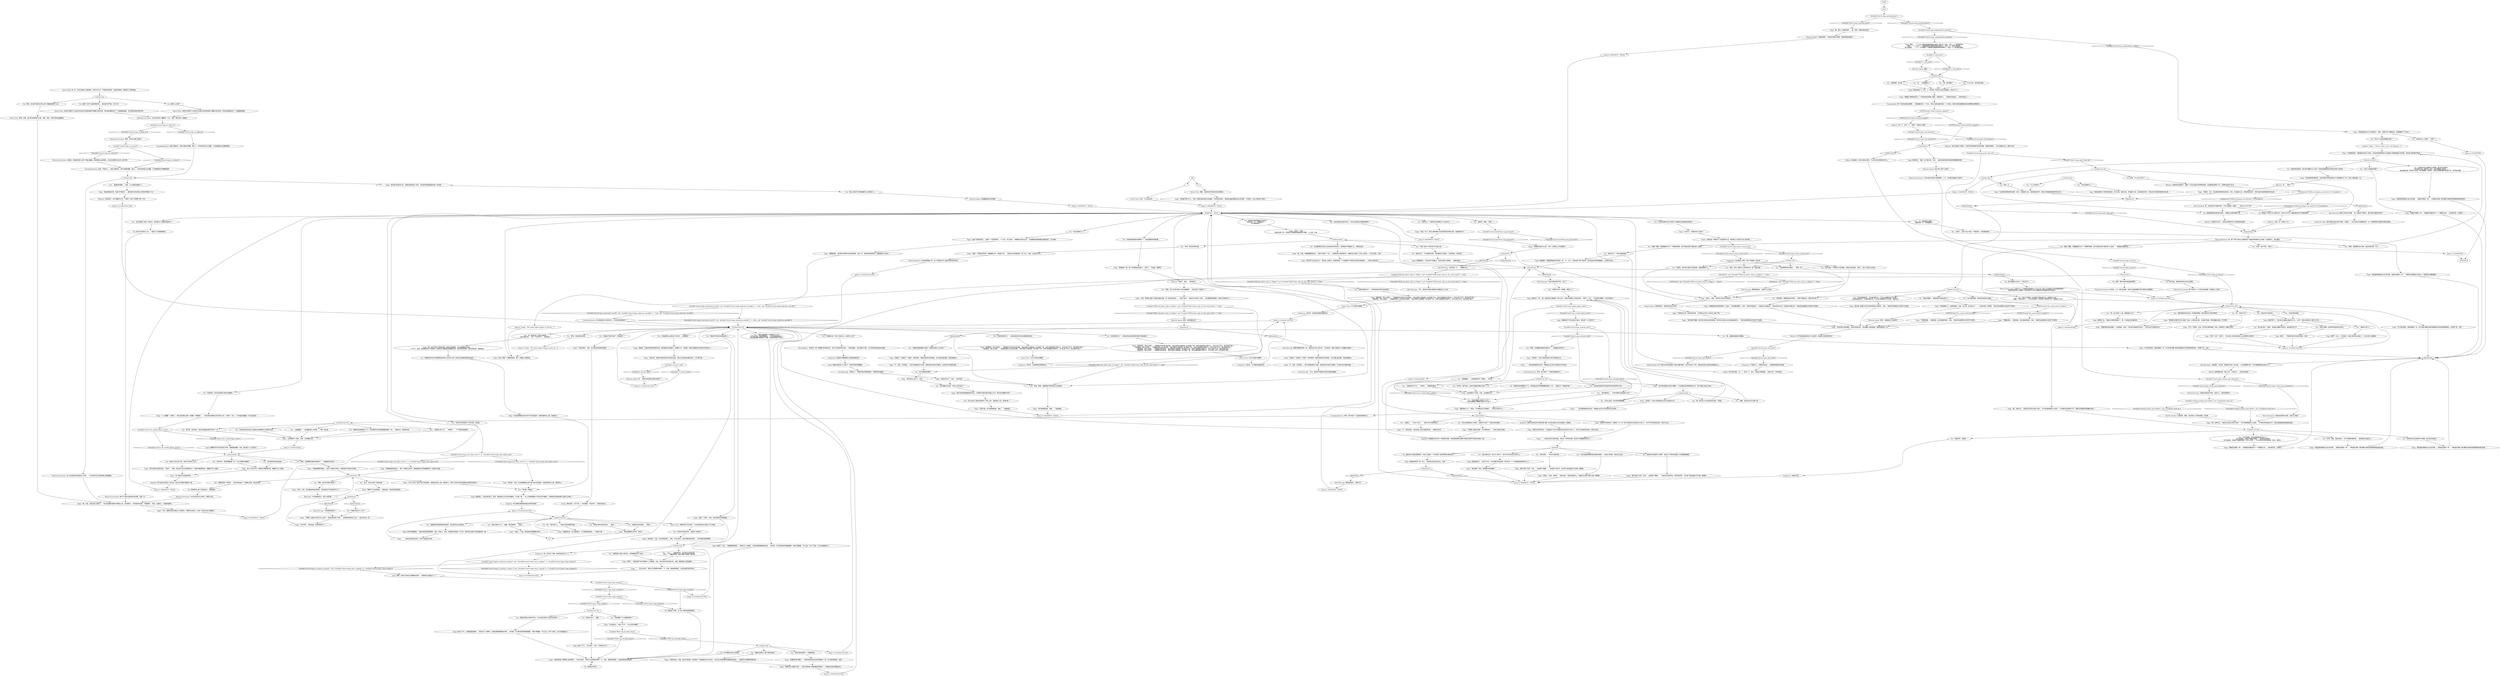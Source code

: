 # CHURCH / TIAGO
# Tiago the Crab Man.
# ==================================================
digraph G {
	  0 [label="START"];
	  1 [label="input"];
	  2 [label="Half Light: 不过他曾经有过。很久以前的事。"];
	  3 [label="Suggestion: 没必要这么夸张。他不介意跟你一起分享。"];
	  4 [label="Jump to: [Untitled hub (02)]"];
	  5 [label="You: “说真的，我只想入侵这台无线电脑，看看里面有什么。”"];
	  6 [label="Kim Kitsuragi: 警督扬起眉头，但是什么也没说。"];
	  7 [label="Tiago: “不是，我叫她‘老婆子’是因为她的衣服，本人其实挺年轻的……”他挠了挠头。“或者也许没*那么*年轻……我们戴着很多面具，年龄不过是其中之一。”"];
	  8 [label="Kim Kitsuragi: 警督好像跟你想的一样。他掏出自己的小笔记本：“在你看来，她是不是因为什么事藏在这里的？”"];
	  9 [label="Variable[\"church.tiago_concept_tools\"]"];
	  10 [label="Variable[\"church.tiago_concept_tools\"]", shape=diamond];
	  11 [label="!(Variable[\"church.tiago_concept_tools\"])", shape=diamond];
	  12 [label="Variable[\"church.tiago_rhet_feminist\"]"];
	  13 [label="Variable[\"church.tiago_rhet_feminist\"]", shape=diamond];
	  14 [label="!(Variable[\"church.tiago_rhet_feminist\"])", shape=diamond];
	  15 [label="You: 警惕这个词早已写入我的名字。我不会让任何人说服我做任何不合理的事情。"];
	  16 [label="Untitled hub (02)"];
	  17 [label="Tiago: “我又没有真的跟着她来来去去。只是偶尔会看见她在电脑上打字。我们的兴趣爱好不同。”"];
	  18 [label="Electrochemistry: 看看这些疯狂的东西。这是什么，他妈的调停吗？"];
	  19 [label="You: “你知道的，酒精是我身份的核心。如果不喝酒的话，我就不是*我*了。”"];
	  20 [label="You: “你知道其他幽灵在哪里吗？”（指向周围的奇怪机器。）"];
	  21 [label="Tiago: “哦，是的。后面有咖啡……哦，等等，我是说母亲的爱。”"];
	  22 [label="You: “你在这里做什么？”"];
	  23 [label="Untitled hub"];
	  24 [label="Variable[\"church.tiago_rhet_what\"]"];
	  25 [label="Variable[\"church.tiago_rhet_what\"]", shape=diamond];
	  26 [label="!(Variable[\"church.tiago_rhet_what\"])", shape=diamond];
	  27 [label="Jump to: [MAINHUB - TIAGO]"];
	  28 [label="Variable[\"church.tiago_pi_burn\"]"];
	  29 [label="Variable[\"church.tiago_pi_burn\"]", shape=diamond];
	  30 [label="!(Variable[\"church.tiago_pi_burn\"])", shape=diamond];
	  31 [label="Tiago: “我一点也不在乎。如果你仔细想想的话，螃蟹并不比人类差。”"];
	  32 [label="Tiago: “没有，兄弟。他们看起来挺有意思的。而且我再也不会伤害任何人了。”"];
	  33 [label="Tiago: “别担心，兄弟。我知道这种事需要时间的。”"];
	  34 [label="Savoir Faire: 是啊，没错。我们还有其他事可以做。但是，朋友，这样本来应该挺酷的。"];
	  35 [label="Tiago: “你到底打算干什么，兄弟？如果你能消除自己的倔强，寻求母亲的指引，我相信你最终能解决自己的问题。不过现在，*这么*做无异于自杀。”"];
	  36 [label="Tiago: “也许我有过。”他叹了口气。“不过已经不重要了。”"];
	  37 [label="Untitled hub (03)"];
	  38 [label="Electrochemistry: 他的崇拜超越了性。这个空洞是任何人类形体所没有的东西。"];
	  39 [label="Untitled hub"];
	  40 [label="Variable[\"church.orb_wooden_figure_seen\"]"];
	  41 [label="Variable[\"church.orb_wooden_figure_seen\"]", shape=diamond];
	  42 [label="!(Variable[\"church.orb_wooden_figure_seen\"])", shape=diamond];
	  43 [label="Tiago: “不要相信我——相信母亲。我只是她的信使，兄弟。”他的声音在教堂冰冷的空气中回荡。"];
	  44 [label="IsKimHere()"];
	  45 [label="IsKimHere()", shape=diamond];
	  46 [label="!(IsKimHere())", shape=diamond];
	  47 [label="Tiago: 木梁上停着一个健美的身影，整个人都融入在阴影里。"];
	  48 [label="Variable[\"church.mainframe_log_password\"]"];
	  49 [label="Variable[\"church.mainframe_log_password\"]", shape=diamond];
	  50 [label="!(Variable[\"church.mainframe_log_password\"])", shape=diamond];
	  51 [label="You: “你在这里待了很长一段时间。你知道为什么教堂会废弃吗？”"];
	  52 [label="Tiago: “不要相信我——相信母亲。我只是她的信使，兄弟。”他的声音在教堂冰冷的空气中回荡。"];
	  53 [label="Tiago: “这是沉默之母的教堂。欢迎你来到这里。”他在横梁上轻轻摇摆，等着你接受这一切。"];
	  54 [label="Variable[\"tc.crab_man\"]"];
	  55 [label="Variable[\"tc.crab_man\"]", shape=diamond];
	  56 [label="!(Variable[\"tc.crab_man\"])", shape=diamond];
	  57 [label="You: “你不知道我。你不知道我都经历过什么！”\n“你不知道我。你根本不懂我的感受——有阴影在追赶我！”\n“你不知道我。你根本不懂我的感受！有什么东西……什么白色的东西在追赶我！很白，很悲伤……”"];
	  58 [label="You: “说句公道话，其实真的更像蜘蛛。”"];
	  59 [label="Kim Kitsuragi: “你还记得你的名字吗，先生？”"];
	  60 [label="Untitled hub"];
	  61 [label="Jump to: [memoryhub]"];
	  62 [label="Tiago: “……你也许会想，‘但是火花会噼啪作响啊！’不，兄弟，燃烧的是物质。火焰本身是没有声音的。”"];
	  63 [label="Tiago: “我知道需要花点时间。别担心。”"];
	  64 [label="Untitled hub"];
	  65 [label="You: “说实在的，真的更像蜘蛛一些。不过大家都叫你蟹男。”"];
	  66 [label="Conceptualization: 好吧。我们考虑一下这里的语境和含义。"];
	  67 [label="Tiago: “那不过是个东西，兄弟——这些都不*重要*……”他说这句话的时候，声音有些悲伤，天花板下他的身影只不过是一团阴影。"];
	  68 [label="Composure: 其实吧，它们看起来挺整洁的。"];
	  69 [label="Composure: 其实吧，这双鞋看起来挺整洁的。"];
	  70 [label="You: “出于某种原因，我觉得你说的有点道理。”"];
	  71 [label="You: “那好吧，谢谢。”[离开。]"];
	  72 [label="Tiago: “太多次了。你要它有什么用吗？”"];
	  73 [label="You: “你一定就是那个蟹男。”\n“我再问你一次：你是蟹男吗？”"];
	  74 [label="You: “你在这里做什么？”"];
	  75 [label="Jump to: [MAINHUB - TIAGO]"];
	  76 [label="Variable[\"church.tiago_midgreethub_reached\"]"];
	  77 [label="Variable[\"church.tiago_midgreethub_reached\"]", shape=diamond];
	  78 [label="!(Variable[\"church.tiago_midgreethub_reached\"])", shape=diamond];
	  79 [label="Jump to: [LEAVEHUB]"];
	  80 [label="Tiago: “我们都是一体的，歌颂着母亲的荣耀。”"];
	  81 [label="Tiago: “我曾经也像你一样——拖着我的双脚去往下一个酒瓶的方向……家这种东西，太黑暗了。”"];
	  82 [label="Volition: 如果警督同意，那么也许，只是也许——你应该注意些？"];
	  83 [label="Electrochemistry: 看看这些疯狂的东西。这是什么狗屁？"];
	  84 [label="You: “呃……你是蟹男吗？”"];
	  85 [label="You: “这样的对话让我感觉不太舒服。我们说点别的吧。”\n“其实我是代表一群年轻人来的，他们想要建一家夜店……”\n“其实我是代表一群年轻人来的，他们想要建一家夜店，在那之后我需要前往这座小岛，这样我们就能……”"];
	  86 [label="Tiago: “不，不是这样的。能在你身上发生的最好的事——就是失去记忆……”"];
	  87 [label="You: “你是刚从教堂塔楼爬下来的吗？”\n“我再问你一次：你是蟹男吗？”\n“你从哪里来的？”"];
	  88 [label="Logic: 他磨练的可不仅仅是这门技术。看看那些雕塑。还有，那边是个小工具包吗？"];
	  89 [label="Jump to: [Untitled hub (05)]"];
	  90 [label="Variable[\"church.tiago_mentioned_saeraff\"]  and  Variable[\"church.tiago_elaborate_saeraffic\"] == false  and  Variable[\"church.tiago_elaborate_saeraffic\"]"];
	  91 [label="Variable[\"church.tiago_mentioned_saeraff\"]  and  Variable[\"church.tiago_elaborate_saeraffic\"] == false  and  Variable[\"church.tiago_elaborate_saeraffic\"]", shape=diamond];
	  92 [label="!(Variable[\"church.tiago_mentioned_saeraff\"]  and  Variable[\"church.tiago_elaborate_saeraffic\"] == false  and  Variable[\"church.tiago_elaborate_saeraffic\"])", shape=diamond];
	  93 [label="Tiago: “但我说的是一颗燃烧心脏的歌唱……你也许会想，‘但是火花会噼啪作响啊！’不，兄弟，燃烧的是物质。火焰本身是没有声音的。”"];
	  94 [label="You: “我最近在舞台上唱了歌昏天暗地。”"];
	  95 [label="Untitled hub (02)"];
	  96 [label="Jump to: [Untitled hub (02)]"];
	  97 [label="Tiago: “从那之后，我就尽可能地多花时间待在这里。现在过去对我来说毫无意义。它不属于我。”"];
	  98 [label="Inland Empire: 这个沉默之母听起来像是个很有分量的角色。你也许应该小心些，直到你发现自己面对的到底是什么。"];
	  99 [label="Variable[\"church.orb_wooden_figure_seen\"]"];
	  100 [label="Variable[\"church.orb_wooden_figure_seen\"]", shape=diamond];
	  101 [label="!(Variable[\"church.orb_wooden_figure_seen\"])", shape=diamond];
	  102 [label="Tiago: “我告诉过你了，兄弟——我不知道。”"];
	  103 [label="Jump to: [Untitled hub (02)]"];
	  104 [label="Variable[\"TASK.ask_about_ruby_in_village\"]  and  Variable[\"TASK.locate_ruby_on_the_coast_done\"] == false"];
	  105 [label="Variable[\"TASK.ask_about_ruby_in_village\"]  and  Variable[\"TASK.locate_ruby_on_the_coast_done\"] == false", shape=diamond];
	  106 [label="!(Variable[\"TASK.ask_about_ruby_in_village\"]  and  Variable[\"TASK.locate_ruby_on_the_coast_done\"] == false)", shape=diamond];
	  107 [label="Tiago: “我曾经也像你一样——拖着我的双脚去往下一个酒瓶的方向……家这种东西，太黑暗了。”"];
	  108 [label="Tiago: “冷静点，伙计。在这里你能得到母亲的爱，还有，你准备好之后，她会牵起你的手，把你从瓶子底部的绝望中拉出来。”"];
	  109 [label="You: 等等，什么才叫*太近*？"];
	  110 [label="Tiago: “我曾经加入过一个帮派。不过那段记忆已经褪色……大部分已经不在了。”"];
	  111 [label="Variable[\"church.tiago_greeting_done\"]"];
	  112 [label="Variable[\"church.tiago_greeting_done\"]", shape=diamond];
	  113 [label="!(Variable[\"church.tiago_greeting_done\"])", shape=diamond];
	  114 [label="Tiago: “你回来面对自己心中的恶鬼了。很好。如果不放下酒瓶的话，你是超越不了它们的。”"];
	  115 [label="You: “什么对的地方？”"];
	  116 [label="Tiago: “我知道你很难承认自己有问题……我曾经也像你一样——不敢诚实地看一眼*酒精*对我的思想和精神造成的伤害。”"];
	  117 [label="Empathy: 他凝望的目光中有一种深厚的渴望。感觉他很想跟上面那片黑暗中某种不知名的东西在一起。"];
	  118 [label="You: “而且它很棒！这种多样性是利好经济的。”"];
	  119 [label="You: “‘梅斯克’是什么？”"];
	  120 [label="Tiago: 他笑了。“不确定我对经济有没有贡献，兄弟。”"];
	  121 [label="Tiago: “这全都是为了母亲，兄弟。没必要想太多。”"];
	  122 [label="You: “把教堂变成一家夜店——我必须说这是一个很棒的主意。你应该支持。”"];
	  123 [label="Jump to: [MAINHUB - TIAGO]"];
	  124 [label="Tiago: “喂，兄弟。我在你身上看到了——你已经准备好诚服于真相的火焰。但在精神上，你还是有些动摇。”他看着你。“而且，在身体上，还是有些颤抖。”"];
	  125 [label="You: “看起来好像让你有些不安。不过你说你真的不记得过去的事了。”"];
	  126 [label="You: “是我太无礼了。抱歉。”"];
	  127 [label="You: “我自己最近遭受了一次歌唱悲剧。”"];
	  128 [label="IsKimHere()"];
	  129 [label="IsKimHere()", shape=diamond];
	  130 [label="!(IsKimHere())", shape=diamond];
	  131 [label="Logic: 看起来他是真心不记得了。他的时间观念很模糊。"];
	  132 [label="Tiago: “不算吧，或者至少我不怎么记得了。母亲的爱发挥了作用……这就是母亲的伟大之处——能让你忘记一切。”"];
	  133 [label="You: “这些是你的吗？”（把你在附近找到的围巾和鞋子拿给他看。）"];
	  134 [label="Tiago: “你还真是神经受损啊。这里*阴柔*的用法是来自于*优柔寡断*这个词。所有人都知道这一点。”"];
	  135 [label="Savoir Faire: 没有，什么也没发生。"];
	  136 [label="Tiago: “其他幽灵？哦，那个非常勤奋的老婆子！”他笑了。“不知道，家里吧。”"];
	  137 [label="namehub"];
	  138 [label="Tiago: “如果你想向母亲诚服——你知道的，品尝一下那*纯洁而美丽*的存在——你永远也不会想回头的。”"];
	  139 [label="crabman2hub"];
	  140 [label="You: 我是个正处于全盛时期的男人。我应该无所不能。这不公平。"];
	  141 [label="You: “好吧。我还有其他问题……”"];
	  142 [label="Untitled hub"];
	  143 [label="Variable[\"church.tiago_no_memory_mesque\"]  and  (Variable[\"church.tiago_encyc_singing\"]  or  Variable[\"church.tiago_comp_singing\"])"];
	  144 [label="Variable[\"church.tiago_no_memory_mesque\"]  and  (Variable[\"church.tiago_encyc_singing\"]  or  Variable[\"church.tiago_comp_singing\"])", shape=diamond];
	  145 [label="!(Variable[\"church.tiago_no_memory_mesque\"]  and  (Variable[\"church.tiago_encyc_singing\"]  or  Variable[\"church.tiago_comp_singing\"]))", shape=diamond];
	  146 [label="Tiago: “如果你可以诚服于母亲——用自己燃烧的心脏歌唱她的赞美诗——你就能从私欲中解脱出来。”"];
	  147 [label="Tiago: 他严肃地看着你。“她真的把你耍得团团转，是吗？别担心，兄弟，如果母亲的爱是一片汪洋，那你的这份爱不过是浩瀚中的一滴。”"];
	  148 [label="You: “喂，你是牛仔吗？”"];
	  149 [label="You: “赶紧把密码告诉我吧。”（靠近一些。）"];
	  150 [label="Tiago: “那不过是个东西，兄弟——这些都不*重要*……”他忽略了你的手，天花板下他的身影只不过是一团阴影。"];
	  151 [label="You: “好吧，谢谢。我看看能不能用别的方法找到她……”"];
	  152 [label="Pain Threshold: 喂，你在宣判中中枪的时候，几乎已经牺牲一条腿了……这没什么大不了的！"];
	  153 [label="You: 我想我愿望尝试疯狂的感觉。只要能让这种折磨停下来。"];
	  154 [label="You: “你们俩都住在这里，你怎么会不知道？”"];
	  155 [label="Savoir Faire: 有一天，你也许能爬上这座塔楼，只是不在今天。不管是你的肌肉，还是你的精神，都承受不了这种高度。"];
	  156 [label="Tiago: “坟墓很快会来找你的那个小‘身份’，比你想象的要早，兄弟。”他悲伤的摇摇头。“你确定自己准备好了？母亲会将你从这一切苦难中拯救出来。”他的话语在教堂冰冷的空气中回荡。"];
	  157 [label="You: “我是个警察。我需要跟你讨论一下警察的事情。我不知道你说的‘喝酒’是什么意思。”（把酒瓶子藏在背后。）"];
	  158 [label="Composure: 不管是什么，他都非常自信——你看看他摆动地多优雅。"];
	  159 [label="Tiago: 他看着你，就像是想拍拍你的后背一样。“不，伙计。你应该放下那个鬼玩意。然后母亲的光辉会触碰你，让你满心欢喜……”"];
	  160 [label="Tiago: “……现在我把相同的这双手，奉献给比自己的不安更加伟大的东西。”"];
	  161 [label="You: “我觉得身体的存在是一件很棒的事情！我不想烧尽它的任何特质！”"];
	  162 [label="You: “听起来你不是本地人。”"];
	  163 [label="You: “我只是觉得你应该知道。”"];
	  164 [label="Jump to: [whohumanhub]"];
	  165 [label="Untitled hub (02)"];
	  166 [label="You: 那是什么时候？"];
	  167 [label="Variable[\"church.tiago_wc_mid_pi\"]"];
	  168 [label="Variable[\"church.tiago_wc_mid_pi\"]", shape=diamond];
	  169 [label="!(Variable[\"church.tiago_wc_mid_pi\"])", shape=diamond];
	  170 [label="Physical Instrument: 说真的，你到底在想什么啊？想做出像猫一样爬得那么高的特技，也没见你真的付出过什么努力啊。"];
	  171 [label="You: （看着你的酒瓶。）但是，它让我感觉更强大了……"];
	  172 [label="Conceptualization: 他之前提到过‘纯洁的存在’。也许他说的就是这个？"];
	  173 [label="You: “如果她是*沉默*之母的话，你的歌唱真没什么意义。”"];
	  174 [label="Tiago: “你遭受的是*酒精*——它把你和你的自私自利单独留在一起。这才是你的悲剧，没错。”"];
	  175 [label="Tiago: “对你有好处，兄弟。但你必须知道，你获得的一切成就都无法让你高兴，也无法让你得到那种想要被爱的感觉——如果是作为酒精的奴隶的话。”"];
	  176 [label="You: “我猜你说的有道理。”（继续。）"];
	  177 [label="Rhetoric: 听起来有*一点点*像替代行为，不是吗？对这个你算是了解一点点……"];
	  178 [label="Rhetoric: 老婆子，是说……老奶奶吗？"];
	  179 [label="You: “我看见你在那里做了什么。就好像这些东西想要跟教堂融为一体——或者也许，是母亲本身。”"];
	  180 [label="You: “喂，想出这个名字的是你的邻居，不是我。”"];
	  181 [label="Tiago: “我已经这么说过了，兄弟。”"];
	  182 [label="Tiago: 他向前靠近了一点点，以一种沉着、难以辨认的目光看着你，然后开了口……"];
	  183 [label="Tiago: “我知道你很难承认自己有问题。我曾经也像你一样——不敢诚实地看看自己的内心，看到我正在遭受痛苦。”"];
	  184 [label="Tiago: “我知道你很难承认自己有问题……我曾经也像你一样——不敢诚实地看一眼*酒精*对我的思想和精神造成的伤害。”"];
	  185 [label="Inland Empire: 那倒是真的。但是死后会怎么样呢？"];
	  186 [label="You: “你有没有碰巧听见*老婆子*对着她的无线电脑念密码呢？”"];
	  187 [label="You: “喂，谁在那里？”"];
	  188 [label="Tiago: “我来这里是为了得到母亲的爱。你可以的，我的兄弟。你准备好之后，她会牵起你的手，把你从瓶子底部的绝望中拉出来。”"];
	  189 [label="Jump to: [MAINHUB - TIAGO]"];
	  190 [label="You: “你一直说的这个沉默之母是谁？”\n“这位沉默之母——是一个*女性*吗？”（指向窗户。）"];
	  191 [label="You: “所以说你曾经加入过帮派，但是却不记得了？这借口很方便啊。”"];
	  192 [label="You: （摇摇头。）“太多人失忆了……这是*末日*的某种前兆……”"];
	  193 [label="Tiago: 他皱起眉头。“其实这并不是重点。你应该全身心地奉献……奉献给母亲……”"];
	  194 [label="Kim Kitsuragi: 警督抬起眉头，咳嗽几声。"];
	  195 [label="Untitled hub (03)"];
	  196 [label="Jump to: [Untitled hub (05)]"];
	  197 [label="You: “有些派对狂想把这个地方变成一家夜店。”"];
	  198 [label="Untitled hub"];
	  199 [label="Physical Instrument: 也许还有时间可以恢复。咬紧牙关吧。"];
	  200 [label="Tiago: “你说得对，兄弟。你开始有些懂了。是的，你可以看见，我有点像母亲的祭司……我为她的光辉而歌唱。”"];
	  201 [label="You: “你是遭受了什么歌唱悲剧吗？”"];
	  202 [label="Drama: *调查*是一种搜寻个人信息的好方法，特别是以公共安全为名义的时候……"];
	  203 [label="IsKimHere()  and  (Variable[\"TASK.ask_about_ruby_in_village\"] == false)"];
	  204 [label="IsKimHere()  and  (Variable[\"TASK.ask_about_ruby_in_village\"] == false)", shape=diamond];
	  205 [label="!(IsKimHere()  and  (Variable[\"TASK.ask_about_ruby_in_village\"] == false))", shape=diamond];
	  206 [label="Reaction Speed: 等等，如果是露比呢？"];
	  207 [label="Tiago: “你是说一个逃犯吗？”他瞥了一眼中殿另一侧那台废弃的无线电脑，它正闪着光脉动着。然后他摇摇头。"];
	  208 [label="Tiago: “我们唯一需要讨论的只有母亲能怎么帮到你，兄弟。”他的声音在教堂冰冷的空气中回荡。"];
	  209 [label="Volition: 你知道的，他也许是有点奇怪，不过你应该注意他在说什么。"];
	  210 [label="You: “你以为你是谁？住在屋顶下面的疯子吗？这都是什么鬼？”\n（调整一下你的领带。）“你以为你是谁？住在屋顶下面的疯子吗？这都是什么鬼？”"];
	  211 [label="Tiago: 他默默地研究了你一会儿。“我觉得之前应该没见过，兄弟。”"];
	  212 [label="Tiago: “哦，这可不是个简单的问题。她是无法被描绘，也无法被雕刻出来的……”\n“不不不，兄弟，她是城里*新兴*的神明。而且她无法被描绘或者雕刻出来，因为她没有四肢，甚至没有脸庞。她是终结。”"];
	  213 [label="You: “等等，他们有*理由*害怕吗？”"];
	  214 [label="Jump to: [MAINHUB - TIAGO]"];
	  215 [label="Logic: 等等，他说不记得自己是梅斯克的事——结果现在又想起这个了？"];
	  216 [label="You: “我想爱情可能是我选择的毒药。而且我还在为此而难过。”"];
	  217 [label="You: “你成为蟹男之前是干什么的？”\n“你成为蟹男和木雕家之前是干什么的？”"];
	  218 [label="Tiago: “恐怕不能。你只能等她回来，或者……”他耸耸肩。"];
	  219 [label="You: “老实说，我不明白。这些东西看起来都只完成了一半。”"];
	  220 [label="You: “我也没有名字。名字太*过时*了。我不在乎自己的名字是什么。”"];
	  221 [label="You: “我的名字叫哈里尔·杜博阿，我在这个世界的位置是一名双重荣誉警督。”"];
	  222 [label="IsKimHere()"];
	  223 [label="IsKimHere()", shape=diamond];
	  224 [label="!(IsKimHere())", shape=diamond];
	  225 [label="Jump to: [Untitled hub (02)]"];
	  226 [label="IsTHCPresent(\"the_waste_land_of_reality\")"];
	  227 [label="IsTHCPresent(\"the_waste_land_of_reality\")", shape=diamond];
	  228 [label="!(IsTHCPresent(\"the_waste_land_of_reality\"))", shape=diamond];
	  229 [label="You: 冷静一点。"];
	  230 [label="Rhetoric: 放弃你的全部财产，献祭一只手足去副平息神明的怒意，尝试像某些植物一样，只依靠光和空气生活……"];
	  231 [label="Rhetoric: 好像有点太迟了。祝你在乖僻的列车上享受愉快的旅途。"];
	  232 [label="Tiago: “你觉得怎么样？我听到的时候，几乎都有点可怜*小虚无主义者*了呢。”"];
	  233 [label="LEAVEHUB"];
	  234 [label="You: “我是个警察。我需要跟你讨论一下警察的事情。我不知道你说的‘喝酒’是什么意思。”"];
	  235 [label="Electrochemistry: 喂，那个*瓶子*是怎么回事来着？你最近根本都没怎么喝酒！已经戒掉了。难以置信。"];
	  236 [label="Drama: 这不是在演戏，大人——考虑一下，或许，他连自己都欺骗了。这男人是一个狂热信徒。"];
	  237 [label="Rhetoric: 你不知道他到底在说什么鬼东西。他是想让你表现失常吗？"];
	  238 [label="IsKimHere()"];
	  239 [label="IsKimHere()", shape=diamond];
	  240 [label="!(IsKimHere())", shape=diamond];
	  241 [label="whohumanhub"];
	  242 [label="Tiago: “当然了，兄弟。”\n他怪异地笑了笑，然后抬头深望教堂塔楼的那片黑暗。“从上面，兄弟。”"];
	  243 [label="You: “好吧，我还有其他问题。”"];
	  244 [label="Tiago: 他想了一会儿。“你知道吗，我自己都不那么确定了。不过也没什么要紧的。”"];
	  245 [label="Untitled hub"];
	  246 [label="Empathy: 他不由自主地说出了这句话。他比自己想象中更依恋人类。"];
	  247 [label="Physical Instrument: 你也没有*那么*糟糕吧。不过，没错，确实还有一段距离。"];
	  248 [label="Physical Instrument: 是啊，你有点太野心勃勃了。"];
	  249 [label="Encyclopedia: 那个口音来自维拉洛博斯——那是梅斯克的一个半岛，*而且*还是加姆洛克的一个行政区。瑞瓦肖有相当数量说维拉洛博斯语的梅斯克人。"];
	  250 [label="Horrific Necktie: 去他妈的，蟹男，我们做什么不用你来教。告诉他。"];
	  251 [label="You: “你这是在推动用女性身体的保守描述物化女性。”"];
	  252 [label="You: “等等，所以*还有*其他人住在这座教堂——而且还是个*老婆子*？”"];
	  253 [label="You: “你不知道她在哪里？”"];
	  254 [label="You: 什么也不说。暂时保持安静。"];
	  255 [label="Tiago: “别担心，朋友。密码是‘生后的世界是死亡。’。”"];
	  256 [label="Jump to: [MAINHUB - TIAGO]"];
	  257 [label="You: “好吧，没错，我是在挣扎。不过不需要你教训我——我知道自己该做什么。”"];
	  258 [label="You: “咖啡怎么了？我觉得之前好像在什么地方听过……”"];
	  259 [label="Tiago: “你看，伙计。我可以随时跟你讨论慈悲母亲的神圣光辉。但是咖啡不行。”"];
	  260 [label="You: “等等，这些雕塑也都是你做的吗？”（指着最近处的柱子。）"];
	  261 [label="Tiago: “当然是了。削木头曾经是我让双手忙起来的方式……”"];
	  262 [label="You: “你知道吗，附近有些瘾君子把你叫做蟹男。”"];
	  263 [label="Tiago: “……现在我把相同的这双手，奉献给比自己的不安更加伟大的东西。”"];
	  264 [label="Tiago: “这是个特别的地方。上面有一个世界的穿孔。一个出口，深入虚无。”他朝着天花板点点头。“这座教堂就是围绕着它建起来的，以示崇拜。”"];
	  265 [label="You: “难道这不是仅仅换了一种毒品吗？”"];
	  266 [label="Tiago: “不过，要保证你的灵魂之火不要熄灭。如果你付出努力，总有一天你会与自己和解的。”"];
	  267 [label="Variable[\"whirling.necktie_personified\"]  and  CheckItem(\"neck_tie\")"];
	  268 [label="Variable[\"whirling.necktie_personified\"]  and  CheckItem(\"neck_tie\")", shape=diamond];
	  269 [label="!(Variable[\"whirling.necktie_personified\"]  and  CheckItem(\"neck_tie\"))", shape=diamond];
	  270 [label="You: （抚摸自己的下巴。）“你有些……很漂亮的曲线。”"];
	  271 [label="Tiago: “你是说一个逃犯吗？”他瞥了一眼中殿另一侧那台废弃的无线电脑，它正闪着光脉动着。然后他摇摇头。"];
	  272 [label="Tiago: “我想是吧，很久以前是……”他看着你手中的红色衣物。“我必须把它们像皮肤一样*剥离*下来，这样才能更接近沉默中心。你可以收下它们。我已经用不着了。”\n“我想是吧，很久以前是……”他看着你身上的红色衣物。“我必须把它们像皮肤一样*剥离*下来，这样才能更接近沉默中心。你可以收下它们。我已经用不着了。”\n“我想是吧，很久以前是……”他看着红色的衣物。“我必须把它们像皮肤一样*剥离*下来，这样才能更接近沉默中心。你可以收下它们。我已经用不着了。”\n“我想是吧，很久以前是……”他看着红色的衣物。“我必须把它们像皮肤一样*剥离*下来，这样才能更接近沉默中心。你可以收下它们。我已经用不着了。”"];
	  273 [label="Savoir Faire: 它只会阻拦他攀爬。"];
	  274 [label="Tiago: “*你是原始的*。我能看到你的内心深处。你的身体和精神因为*过度放纵*而遭受着极大的苦难，而你自己甚至都不知道。”"];
	  275 [label="You: “你是人类吗？你的动作不太像人类。”"];
	  276 [label="You: “我是警察。快出来！”"];
	  277 [label="You: “这真的太让人厌倦了。”[离开。]"];
	  278 [label="Reaction Speed: 等等，这到底是什么意思啊？"];
	  279 [label="You: “所以你又是一个移民，来这里占据我们的空间，偷走我们的工作……”"];
	  280 [label="Tiago: 那是……一个人吗？看起来更像是建筑木器的一部分活了过来，正在一心一意地端详你。\n那是……一个人吗？一个像是跟建筑木器拥有相同材质的人。他正一心一意地打量着你。\n那个阴影是……一个人？不过像是一个跟建筑木器拥有相同材质的人。他正一心一意地端详着你。"];
	  281 [label="IsTHCPresent(\"radical_feminist_agenda\")"];
	  282 [label="IsTHCPresent(\"radical_feminist_agenda\")", shape=diamond];
	  283 [label="!(IsTHCPresent(\"radical_feminist_agenda\"))", shape=diamond];
	  284 [label="crabman1hub"];
	  285 [label="Tiago: “那是因为你被*阿尔古*浸透了全身。让你变得沉重，无法离开地面。然后欺骗你这是一件*好事*。”"];
	  286 [label="You: “你这是在用反动的方式描绘女性的躯体并以来物化女性。”"];
	  287 [label="Tiago: “这全都是为了母亲，兄弟。没必要想太多。”"];
	  288 [label="Tiago: “我不会离开这里的岗位。”他笑了。“再说，我已经不会为这种事烦扰了。如果仔细想想的话，螃蟹并不比人类差。”"];
	  289 [label="You: “所以，你怎么觉得？夜店的事。”"];
	  290 [label="You: “那就让我们求同存异吧。”（继续。）"];
	  291 [label="Tiago: “我是一个祭司，兄弟。我为母亲的光辉而歌唱。”"];
	  292 [label="You: 接受这个矛盾。这个男人明显有些精神错乱。"];
	  293 [label="Variable[\"church.tiago_comp_singing\"]"];
	  294 [label="Variable[\"church.tiago_comp_singing\"]", shape=diamond];
	  295 [label="!(Variable[\"church.tiago_comp_singing\"])", shape=diamond];
	  296 [label="Jump to: [Untitled hub (03)]"];
	  297 [label="Tiago: “牛仔？不是的，兄弟。我不参与那种事情。现在一切都是为了诚服于母亲。”"];
	  298 [label="You: （我们继续吧。）“你成为蟹男之前是做什么的？”"];
	  299 [label="You: （点头。）“唱歌很好啊。我们都应该多唱点歌。”\n（点头。）“唱歌很好啊。我自己就可以算是个歌手吧。”"];
	  300 [label="Savoir Faire: 它们只会阻拦他攀爬。"];
	  301 [label="Kim Kitsuragi: 警督小声地对你说着。“这人明显是个瘾君子。我们真有必要询问他吗？”"];
	  302 [label="Esprit de Corps: 我对宗教之类的东西不感冒，他想到——也许还有天花板攀爬技巧。这一切都很难符合警督对现实的看法。"];
	  303 [label="Jump to: [Tiago: \"\"*Estás crudo*, wey. I see deep ins...\"]"];
	  304 [label="Tiago: 他轻声笑了。“你之前从没遇到过梅斯克人吗，*公羊*？瑞瓦肖周边的人数不可少呢……”"];
	  305 [label="Tiago: “别担心，兄弟，你有的——就在这里。”他听起来很开心，四肢在天花板下面不过是一团阴影。"];
	  306 [label="Tiago: 他考虑了一会。“我一直觉得自己更像是一团*火焰*。在椽木和横梁之间忽隐忽现。”他停了一会儿。“也许我应该磨练一下自己的技术。”"];
	  307 [label="Reaction Speed: 他说‘部分’是什么意思？"];
	  308 [label="Tiago: “*一只螃蟹*！”他笑了。“我从没觉得自己像一只螃蟹，而更像是……一团在椽木和横梁之间闪烁的火焰。”他停了一会儿。“也许我应该磨练一下自己的技术。”"];
	  309 [label="Physical Instrument: 这是干什么？你接受训练就是为了干这个的？就为了在紧要关头的时候畏首畏尾？\n这就是你重复练习的原因？这样你就可以在争论雕塑身体的重要性的时候逃走？"];
	  310 [label="Untitled hub (05)"];
	  311 [label="Jump to: [crabman2hub]"];
	  312 [label="You: “我有点麻木不仁了。抱歉，我们继续吧。”（继续。）"];
	  313 [label="Tiago: 他叹了口气。“回想起那些事情……都发生在一刹那间。当某些事情提醒我的时候……有时候，它们甚至变得好像很重要。*真的*很重要。不过之后，多亏了母亲，它们又再度离去了。”"];
	  314 [label="Conceptualization: 好吧。我们考虑一下这里的语境和含义。"];
	  315 [label="You: “是的，是为了调查马丁内斯发生的一起一级凶杀案。”"];
	  316 [label="Tiago: “不，兄弟，正好相反——我不觉得她很在乎当局，或者其他任何相关的事情。也许她只在乎她的机器。”"];
	  317 [label="Kim Kitsuragi: “这还真是一次……有趣的对话。”"];
	  318 [label="You: “你怎么知道我的感受？”"];
	  319 [label="Variable[\"church.tiago_greet_rhet_nk\"]"];
	  320 [label="Variable[\"church.tiago_greet_rhet_nk\"]", shape=diamond];
	  321 [label="!(Variable[\"church.tiago_greet_rhet_nk\"])", shape=diamond];
	  322 [label="Variable[\"church.tiago_volition_pay_attention\"]"];
	  323 [label="Variable[\"church.tiago_volition_pay_attention\"]", shape=diamond];
	  324 [label="!(Variable[\"church.tiago_volition_pay_attention\"])", shape=diamond];
	  325 [label="You: “该死，我才不要！”[跑开。]"];
	  326 [label="Jump to: [LEAVEHUB]"];
	  327 [label="You: “也许这就是我感到如此孤独的原因——没有名字的我，没有立足之地。”"];
	  328 [label="You: “这样的对话让我感觉不太舒服。我们说点别的吧。”"];
	  329 [label="Untitled hub (02)"];
	  330 [label="Kim Kitsuragi: “你知道的，其实吧，既然我们现在人在这里——你可能需要注意一下天花板攀爬者在说些什么。”"];
	  331 [label="You: “住在教堂的天花板上肯定有些非法的成分。虽然我还不知道是什么，但是肯定有。”"];
	  332 [label="You: “呃，至少你是个人类。那我就放心多了。”"];
	  333 [label="Tiago: 他咧嘴一笑。“很高兴你感觉舒服多了。第一次总是会比较紧张的。”"];
	  334 [label="Tiago: 他摇摇头。“我之前听说过，是的，我知道自己无法当场说服你。不过想一想——你上次带着宿醉从*无声交流*中醒来，为前晚发生的事后悔不已是什么时候？”"];
	  335 [label="Variable[\"church.tiago_wc_high_pi\"]"];
	  336 [label="Variable[\"church.tiago_wc_high_pi\"]", shape=diamond];
	  337 [label="!(Variable[\"church.tiago_wc_high_pi\"])", shape=diamond];
	  338 [label="Jump to: [Untitled hub (02)]"];
	  339 [label="You: “我叫哈里。”（伸出手向他问候。）"];
	  340 [label="Tiago: “你只能等她回来，或者……”他耸耸肩。"];
	  341 [label="Tiago: “不，兄弟，正好相反——我不觉得她很在乎当局，或者其他任何相关的事情。也许她只在乎她的机器。”"];
	  342 [label="You: “呃，不是评判什么——我自己也有成瘾的问题。”"];
	  343 [label="You: “这是你的鞋子吗？”（把你找到的红色布洛克鞋拿给他看。）"];
	  344 [label="You: “真是太愚蠢了。我甚至都不知道这是什么。”"];
	  345 [label="Savoir Faire: 抱歉，但是现在的你真的没有这种能力。"];
	  347 [label="", shape=diamond];
	  348 [label="!()", shape=diamond];
	  349 [label="Tiago: “喝酒的习惯把你变成了一个担惊受怕的阴柔小基佬。但是别担心，一切都会好起来的——你来对地方了。”"];
	  350 [label="Tiago: “……是你在同伴之间的位置，你在这个世界的位置。我已经不再需要这种地方了。”"];
	  351 [label="Reaction Speed: 蟹男！"];
	  352 [label="memoryhub"];
	  353 [label="Tiago: “方便跟上面发生的事一点关系都没有……”他抬头望向天花板。"];
	  354 [label="Tiago: “我的名字叫蒂亚戈。不过最近这个音节对我来说已经没有多大意义了。名字不仅仅是你的身份，而且可以说……”"];
	  355 [label="You: “抱歉，你的动作实在不像人类。”"];
	  356 [label="Physical Instrument: 接下来是什么？只吃生食来减肥？你真是让人失望。"];
	  357 [label="You: （斜着眼睛。）“这些雕刻看上去好像……只是一些仿品。”"];
	  358 [label="Untitled hub (03)"];
	  359 [label="Tiago: “外面帐篷里的那些人，是吗？我看见过他们。我猜就是他们叫我螃蟹的吧？可能有点怕我……”"];
	  360 [label="Variable[\"church.tiago_met_after_ravers\"]  or  Variable[\"church.tiago_told_called_crab\"]"];
	  361 [label="Variable[\"church.tiago_met_after_ravers\"]  or  Variable[\"church.tiago_told_called_crab\"]", shape=diamond];
	  362 [label="!(Variable[\"church.tiago_met_after_ravers\"]  or  Variable[\"church.tiago_told_called_crab\"])", shape=diamond];
	  363 [label="You: “你在这里待过很长时间了。你见过这里发生的警察突袭吗？”"];
	  364 [label="Tiago: 他笑了。“我的意思不是*字面意义*上的歌唱，兄弟。我们说的可是沉默之母。这是一颗燃烧的心脏在歌唱……”"];
	  365 [label="Variable[\"church.tiago_logic_mesque\"]"];
	  366 [label="Variable[\"church.tiago_logic_mesque\"]", shape=diamond];
	  367 [label="!(Variable[\"church.tiago_logic_mesque\"])", shape=diamond];
	  368 [label="Tiago: 他叹了口气。“没关系的，兄弟。不会再有关系了。”"];
	  369 [label="Variable[\"TASK.sing_karaoke_done\"]"];
	  370 [label="Variable[\"TASK.sing_karaoke_done\"]", shape=diamond];
	  371 [label="!(Variable[\"TASK.sing_karaoke_done\"])", shape=diamond];
	  372 [label="Tiago: “……母亲会吃掉你的全部，永远不会把你吐出来。”"];
	  373 [label="Tiago: “很难说。在我还有物质烦恼的时候，我好像是在这里做过一些建筑工作。在那里，我意识到教堂存在的真正目的是什么……”"];
	  374 [label="You: “我看见你在那里做了什么。就好像这些东西想要跟教堂融为一体——或者也许，是母亲本身。”"];
	  375 [label="IsKimHere()"];
	  376 [label="IsKimHere()", shape=diamond];
	  377 [label="!(IsKimHere())", shape=diamond];
	  378 [label="Kim Kitsuragi: “不过，我还是不确定这跟我们的调查有什么关系。”"];
	  379 [label="Savoir Faire: 它们只会阻拦他攀爬。"];
	  380 [label="Tiago: “我想是吧，很久以前是……”他看着你手中的红布洛克鞋。“我必须把它们像皮肤一样*剥离*下来，这样才能更接近沉默中心。你可以收下它们。我已经用不着了。”\n“我想是吧，很久以前是……”他看着你脚上的红布洛克鞋。“我必须把它们像皮肤一样*剥离*下来，这样才能更接近沉默中心。你可以收下它们。我已经用不着了。”"];
	  381 [label="Composure: 其实吧，这条围巾看起来挺整洁的。"];
	  382 [label="Rhetoric: 没错。你一定要小心点。"];
	  383 [label="Tiago: “我想我们到此为止吧。”那个人影爬进上方的黑暗中。"];
	  384 [label="Tiago: “你知道是什么。这就是真相，兄弟。加入我，成为其中之一——与母亲的爱一同燃烧。”他的声音在教堂冰冷的空气中回荡。"];
	  385 [label="You: “你说的都挺好的，不过我们要讨论一下非法占用教会财产的问题。”\n“你说的都挺好的，不过我们要讨论一下非法占用教会财产的问题。我赶时间。”"];
	  386 [label="Tiago: “空间？工作？”他笑了。“你见过有人因为我在椽木上的位置而攻击我吗？……”"];
	  387 [label="You: 我的名字让我显得很特别。你多久会遇见一个叫拉斐尔·安普罗修斯·库斯托的人？”"];
	  388 [label="Tiago: “哦，当然可以。”他的目光没有从你身上移开。“你不知道喝酒是什么意思。一切*都在你的掌控之中*。我看见你把那份控制藏在身后。”"];
	  389 [label="You: （抚摸自己的下巴。）“你雕出了……不少美妙的曲线啊”"];
	  390 [label="Tiago: “哦，兄弟，我很看看那道法令。”他停下来想了一会儿。“如果教堂正常使用的话，我确实自己是犯了‘非法入侵’罪——不过它没有，兄弟。”"];
	  391 [label="Tiago: “我已经干过非法勾当了。曾经加入过帮派，来真的那种。不过就连那个时候的记忆都在逐渐褪色……大部分已经没有了。”"];
	  392 [label="Drama: 那些词语，过于兴奋——他在撒谎。不是对您——而是对他自己。"];
	  393 [label="Conceptualization: 就各方面而言，你的大脑非常清醒。事实上，对你来说有些太过清醒，不太能接受这次的攀爬追梦。"];
	  394 [label="You: “你看见发生什么了吗？”"];
	  395 [label="You: “你到底是怎么找到这个地方的——这座教堂？”"];
	  396 [label="Variable[\"church.tiago_drama_surveys_lie\"]"];
	  397 [label="Variable[\"church.tiago_drama_surveys_lie\"]", shape=diamond];
	  398 [label="!(Variable[\"church.tiago_drama_surveys_lie\"])", shape=diamond];
	  399 [label="Reaction Speed: 嗯……那是不是说他目击警方突袭了？"];
	  400 [label="IsTaskActive(\"TASK.investigate_sea_fortress\")--[[ Variable[ ]]"];
	  401 [label="IsTaskActive(\"TASK.investigate_sea_fortress\")--[[ Variable[ ]]", shape=diamond];
	  402 [label="!(IsTaskActive(\"TASK.investigate_sea_fortress\")--[[ Variable[ ]])", shape=diamond];
	  403 [label="Tiago: “并不是全部吧。我曾经跟你一样。你不知道*酒精*是如何肆意破坏你的思想和精神的。必须停下来，兄弟。”"];
	  404 [label="You: “你说话很有意思。”"];
	  405 [label="You: “我正在做一个密码和口令的调查，来确认地区趋势。当然了，是为了维护公共安全。”"];
	  406 [label="Jump to: [MAINHUB - TIAGO]"];
	  407 [label="You: “是啊，我猜我是有点问题，最近有些失控，不过……”"];
	  408 [label="Tiago: 他神秘地笑了。“其实不太对，不过你确实有些进展。我们任何一个人可能曾经都是别的什么人……”"];
	  409 [label="Rhetoric: 等一下，先停一下。“阴柔”？这是怎么回事？"];
	  410 [label="Reaction Speed: “后面有咖啡？”听起来好像有点熟悉。咖啡和腐败的曲奇……"];
	  411 [label="You: 我不知道，我觉得他说的也许有点道理。"];
	  412 [label="You: “等等，这些雕塑也都是你做的吗？”（指着最近处的柱子。）"];
	  413 [label="You: 是啊！我的*身体*就是我的教堂！"];
	  414 [label="Tiago: “我围绕着它，被沉默之母赐予的礼物滋养着。总有一天，我会变得足够纯净，就能直接从中饮取了。”"];
	  415 [label="Tiago: “不是这样的，兄弟。这只是信仰和愉悦的服务。”"];
	  416 [label="Savoir Faire: 当你的大脑终于从这些年来注射过的神经毒素中清醒过来的时候，你的身体重新恢复了一些敏捷和速度。"];
	  417 [label="Conceptualization: 但是，不能否认——就各方面而言，你的大脑很清醒。事实上，对你来说有些太过清醒，不太能接受这次的攀爬追梦。"];
	  418 [label="Untitled hub"];
	  419 [label="Empathy: 有比酒精还要黑暗的毒品在你体内循环。"];
	  420 [label="You: “所以你没什么要告诉我的吗？她什么样，她是做什么的，她*是*谁？”"];
	  421 [label="You: “老实说，我不明白。这些东西看起来都只完成了一半。”"];
	  422 [label="You: “她看起来像是藏在这里吗？或者想逃离什么的东西？”"];
	  423 [label="You: “你为什么老是说喝酒的问题？”"];
	  424 [label="Untitled hub (02)"];
	  425 [label="You: “我挺好的，谢谢你！”"];
	  426 [label="Logic: 他磨练的可不仅仅是这门技术。那边是个小工具包吗？"];
	  427 [label="Physical Instrument: 只有未成形的身体才是粗糙的，小子。这时候训练就派上用场了。"];
	  428 [label="Physical Instrument: 告诉他，小子！展示给他看，你是不会被他那套*哲学*搞得大发雷霆的。"];
	  429 [label="You: “我还以为你会生气呢。跑去吓吓他们什么的。”"];
	  430 [label="Tiago: “在这里稍微放点音乐是不会打扰到我的。我经常都待在上面，吸收养分。”"];
	  431 [label="Jump to: [Tiago: \"The sinewy figure lingers on the wo...\"]"];
	  432 [label="You: 好吧，反正我不是真在乎爬上那个愚蠢的横梁什么的。"];
	  433 [label="You: “你直接从这个‘穿孔’饮取之后，会发生什么呢？”"];
	  434 [label="You: “我还是不明白你在教堂做什么。”"];
	  435 [label="Jump to: [Untitled hub (02)]"];
	  436 [label="Kim Kitsuragi: “你亲眼见到的吗？”"];
	  437 [label="Rhetoric: 呃……哎呀？"];
	  438 [label="Variable[\"tc.church_raid\"]"];
	  439 [label="Variable[\"tc.church_raid\"]", shape=diamond];
	  440 [label="!(Variable[\"tc.church_raid\"])", shape=diamond];
	  441 [label="Variable[\"TASK.ask_about_ruby_in_village\"]  and  Variable[\"TASK.locate_ruby_on_the_coast_done\"] == false"];
	  442 [label="Variable[\"TASK.ask_about_ruby_in_village\"]  and  Variable[\"TASK.locate_ruby_on_the_coast_done\"] == false", shape=diamond];
	  443 [label="!(Variable[\"TASK.ask_about_ruby_in_village\"]  and  Variable[\"TASK.locate_ruby_on_the_coast_done\"] == false)", shape=diamond];
	  444 [label="Tiago: “我能看出来，这让我很难过。不过奉献能拯救你——它拯救了我。”"];
	  445 [label="Tiago: “我想是吧，很久以前是……”他看着你手中的红色冬日围巾。“我必须把它们像皮肤一样*剥离*下来，这样才能更接近沉默中心。你可以收下它们。我已经用不着了。”\n“我想是吧，很久以前是……”他看着你脖子上的红色冬日围巾。“我必须把它们像皮肤一样*剥离*下来，这样才能更接近沉默中心。你可以收下它们。我已经用不着了。”"];
	  446 [label="Tiago: “在这里你能得到母亲的爱，还有，你准备好之后，她会牵起你的手，把你从深渊底部的绝望中拉出来。”"];
	  447 [label="MAINHUB - TIAGO"];
	  448 [label="IsKimHere()"];
	  449 [label="IsKimHere()", shape=diamond];
	  450 [label="!(IsKimHere())", shape=diamond];
	  451 [label="midgreethub"];
	  452 [label="Untitled hub"];
	  453 [label="IsKimHere()"];
	  454 [label="IsKimHere()", shape=diamond];
	  455 [label="!(IsKimHere())", shape=diamond];
	  456 [label="Tiago: 他轻笑到。“我是，至少部分是，兄弟……直到母亲的爱烧尽身体的那粗糙的特质。”"];
	  457 [label="You: “我也失忆了，不过我喜欢这样。就好像我可以塑造一个全新的我，从零开始。”"];
	  458 [label="Tiago: “我的名字叫蒂亚戈，顺便说一句，这个音节对我来说已经没有多大意义了。名字不仅仅是你的身份，而且可以说……”"];
	  459 [label="You: 我不想跟他讨论这个。他有点吓人。"];
	  460 [label="Jump to: [Tiago: \"The sinewy figure lingers on the wo...\"]"];
	  461 [label="Tiago: “她是一个黑暗中的空洞，超越感知之外。她拯救了我……但我无法向你描述她。没人可以，兄弟，永远也不可以。”"];
	  462 [label="You: “我相信你应该不会妨碍那些有事业心的年轻人吧？他们的生意看起来挺有前途的。”"];
	  463 [label="Tiago: “为什么不呢？他们不会打扰到我的。我通常会待在上面，吸收养分。世界上没有任何音乐能够到达我前往的地方。”"];
	  464 [label="Tiago: “警察不久之前突袭过，”他回应着，声音突然变得单调。"];
	  465 [label="You: 我不在乎身体什么的——我是为了这种精神体验。"];
	  466 [label="Tiago: “我不是*流浪乐队*的，如果你想的是这个的话。而且我吟唱的歌曲如母亲一样沉默。”"];
	  467 [label="Tiago: 他想了一会儿。“回想起那些事情……都发生在一刹那间。当某些事情提醒我的时候……有时候，它们甚至变得好像很重要。*真的*很重要。不过之后，多亏了母亲，它们又再度离去了。”"];
	  468 [label="Reaction Speed: 或者翻查她的无线电脑。"];
	  469 [label="Jump to: [MAINHUB - TIAGO]"];
	  470 [label="Kim Kitsuragi: “我明白了。”警督好像对答案很满意。“那她现在在哪里？”"];
	  471 [label="Kim Kitsuragi: “不过，我还是不确定能不能在这里找到嫌犯。”"];
	  472 [label="You: “这是你的围巾吗？”（把你找到的红围巾拿给他看。）"];
	  473 [label="You: “哦，我跟我的痛苦经常接触。”"];
	  474 [label="You: “我没有担惊受怕。我只是不理解为什么每次一提到虚弱就要用女性相关的词汇来形容。”"];
	  475 [label="Jump to: [MAINHUB - TIAGO]"];
	  476 [label="Tiago: “*我*是谁不重要。我只是为你传达母亲的爱意。她不想让你因为自己的顽固自取灭亡。”他的话语在教堂冰冷的空气中回荡。"];
	  477 [label="Tiago: “并不是全部吧。我曾经跟你一样。你不知道*酒精*是如何肆意破坏你的思想和精神的。必须停下来，兄弟。”"];
	  478 [label="Tiago: “我知道你很难承认自己有问题……我曾经也像你一样——不敢诚实地看一眼*酒精*对我的思想和精神造成的伤害。”"];
	  479 [label="Composure: 他是在忍笑。"];
	  480 [label="Jump to: [MAINHUB - TIAGO]"];
	  481 [label="Tiago: “有人陪说不定还挺好的呢……”"];
	  482 [label="You: “信仰是一种毒品。”"];
	  483 [label="Savoir Faire: 用数字表示也许是的，不过你真的给自己造成了不少伤害。"];
	  484 [label="Savoir Faire: 当你的大脑终于从这些年来注射过的神经毒素中清醒过来的时候，你的身体重新恢复了一些敏捷和速度，也许你能完成这样的壮举。"];
	  485 [label="You: “你说的‘纯洁的存在’，就是这个意思吗？”"];
	  486 [label="You: “你能为我歌唱吗？给我唱点什么吧。”\n“你应该为我，明星警探歌唱。”（用大拇指指向自己。）\n“你应该歌唱即将降临的大灾难，警告那些视而不见的人。”"];
	  487 [label="Composure: 他一时失去了冷静。看来你说到点子上了。"];
	  488 [label="Suggestion: 难道他不想跟警察讨论警察突袭的事？"];
	  489 [label="Tiago: “差不多吧，”他回应着，声音突然变平了。"];
	  490 [label="You: （斜着眼睛。）“这些看起来有一点像是……衍生物。”"];
	  491 [label="Tiago: “从来不知道我自己是只*螃蟹*。不过如果这是你帮我取的名字，我不会阻止你这么叫的。”"];
	  492 [label="You: “太棒了。又是个自认为高人一等的家伙。还真是新奇呢。”"];
	  493 [label="Untitled hub"];
	  494 [label="Rhetoric: 他天生就是个传教士。享受他花里胡哨的言辞和夸耀，但要保持警惕——别让他靠的太近。他是个疯子。"];
	  495 [label="Untitled hub (04)"];
	  496 [label="Tiago: “哦，当然可以。”他的目光没有从你身上移开。“你不知道喝酒是什么意思。一切*都在你的掌控之中*。我在这里都能闻到控制的味道。”"];
	  497 [label="You: “我也失忆了。而且它困扰着我。”"];
	  498 [label="Authority: 警督对这条信息不是特别感兴趣。他只是试着对这次谈话施加一些控制。"];
	  499 [label="You: “如果你不是一只螃蟹，那是什么？”"];
	  500 [label="Tiago: “当然是了。削木头曾经是我让双手忙起来的方式……”"];
	  501 [label="Tiago: “外面帐篷里的那些人，是吗？我看见过他们。我觉得他们可能有点怕我……”"];
	  502 [label="Tiago: “绝对的，兄弟。在这里稍微放点音乐是不会打扰到我的。我经常都待在上面，吸收养分。”"];
	  503 [label="You: 我觉得自己是个失败的男人。我很羞愧。"];
	  504 [label="Physical Instrument: 有人会觉得这种态度很令人钦佩……不过这样也没办法帮你爬上那些横梁。"];
	  505 [label="Physical Instrument: 那只不过是在他妈的乱发牢骚。沉着一点。"];
	  506 [label="Tiago: “我会被烧成灰烬，但这并不是毁灭——最终我会与现实诞生之前的世界融为一体。”"];
	  507 [label="Encyclopedia: “流浪乐队”是一种梅斯克风格的音乐，常见于各种各样的庆典——特别是婚礼。因为起源于农民，让它有种欢快自由的古怪感。"];
	  508 [label="You: “我以为你说不记得做梅斯克人意味着什么。”"];
	  509 [label="Jump to: [Untitled hub (02)]"];
	  510 [label="You: 别再提这件事了。"];
	  511 [label="You: 你不需要分享自己的耻辱。"];
	  512 [label="Jump to: [Untitled hub (02)]"];
	  0 -> 1
	  1 -> 111
	  2 -> 245
	  3 -> 5
	  3 -> 315
	  3 -> 405
	  3 -> 149
	  4 -> 165
	  5 -> 255
	  6 -> 255
	  7 -> 441
	  8 -> 207
	  9 -> 10
	  9 -> 11
	  10 -> 298
	  10 -> 260
	  11 -> 217
	  12 -> 13
	  12 -> 14
	  13 -> 494
	  14 -> 453
	  15 -> 382
	  16 -> 153
	  16 -> 109
	  16 -> 15
	  17 -> 420
	  18 -> 267
	  19 -> 156
	  20 -> 136
	  21 -> 410
	  22 -> 188
	  23 -> 187
	  23 -> 276
	  23 -> 254
	  23 -> 84
	  24 -> 25
	  24 -> 26
	  25 -> 158
	  26 -> 98
	  27 -> 447
	  28 -> 29
	  28 -> 30
	  29 -> 60
	  30 -> 310
	  31 -> 481
	  32 -> 2
	  33 -> 513
	  34 -> 124
	  35 -> 406
	  36 -> 369
	  37 -> 290
	  37 -> 483
	  37 -> 312
	  37 -> 176
	  37 -> 342
	  37 -> 216
	  38 -> 4
	  39 -> 5
	  39 -> 315
	  39 -> 405
	  39 -> 149
	  40 -> 41
	  40 -> 42
	  41 -> 88
	  42 -> 139
	  43 -> 53
	  44 -> 45
	  44 -> 46
	  45 -> 301
	  46 -> 495
	  47 -> 447
	  48 -> 49
	  48 -> 50
	  49 -> 383
	  51 -> 465
	  52 -> 53
	  53 -> 237
	  54 -> 56
	  54 -> 55
	  55 -> 351
	  56 -> 23
	  57 -> 81
	  58 -> 306
	  59 -> 499
	  60 -> 411
	  60 -> 460
	  60 -> 413
	  61 -> 352
	  62 -> 435
	  63 -> 513
	  64 -> 299
	  64 -> 173
	  64 -> 487
	  65 -> 31
	  66 -> 358
	  67 -> 27
	  68 -> 225
	  69 -> 225
	  70 -> 226
	  71 -> 48
	  72 -> 202
	  73 -> 492
	  74 -> 264
	  75 -> 447
	  76 -> 77
	  76 -> 78
	  77 -> 114
	  78 -> 280
	  79 -> 233
	  80 -> 27
	  81 -> 454
	  82 -> 322
	  83 -> 496
	  84 -> 182
	  85 -> 184
	  86 -> 238
	  87 -> 242
	  88 -> 139
	  89 -> 310
	  90 -> 91
	  90 -> 92
	  91 -> 172
	  92 -> 165
	  93 -> 510
	  94 -> 175
	  95 -> 201
	  95 -> 125
	  95 -> 126
	  96 -> 165
	  97 -> 438
	  98 -> 447
	  99 -> 100
	  99 -> 101
	  100 -> 426
	  101 -> 217
	  102 -> 154
	  102 -> 151
	  103 -> 165
	  104 -> 105
	  104 -> 106
	  105 -> 472
	  106 -> 378
	  107 -> 454
	  108 -> 44
	  109 -> 230
	  110 -> 352
	  111 -> 112
	  111 -> 113
	  112 -> 21
	  113 -> 76
	  114 -> 277
	  114 -> 423
	  115 -> 446
	  116 -> 454
	  117 -> 238
	  118 -> 120
	  119 -> 244
	  120 -> 196
	  121 -> 311
	  122 -> 503
	  123 -> 447
	  124 -> 266
	  125 -> 313
	  126 -> 368
	  127 -> 174
	  128 -> 129
	  128 -> 130
	  129 -> 436
	  130 -> 394
	  131 -> 470
	  132 -> 489
	  133 -> 272
	  134 -> 437
	  135 -> 406
	  136 -> 178
	  137 -> 387
	  137 -> 327
	  137 -> 339
	  137 -> 220
	  137 -> 221
	  138 -> 310
	  139 -> 65
	  139 -> 163
	  139 -> 412
	  139 -> 429
	  140 -> 484
	  141 -> 431
	  142 -> 504
	  142 -> 466
	  142 -> 171
	  143 -> 144
	  143 -> 145
	  144 -> 215
	  145 -> 435
	  146 -> 338
	  147 -> 372
	  148 -> 297
	  149 -> 255
	  150 -> 27
	  151 -> 340
	  152 -> 153
	  152 -> 15
	  153 -> 231
	  154 -> 17
	  155 -> 198
	  156 -> 53
	  157 -> 388
	  158 -> 236
	  159 -> 238
	  160 -> 66
	  161 -> 285
	  162 -> 304
	  163 -> 31
	  164 -> 241
	  165 -> 133
	  165 -> 486
	  165 -> 265
	  165 -> 395
	  165 -> 141
	  165 -> 433
	  165 -> 434
	  165 -> 343
	  165 -> 473
	  165 -> 190
	  166 -> 416
	  167 -> 168
	  167 -> 169
	  168 -> 417
	  169 -> 170
	  170 -> 417
	  171 -> 506
	  172 -> 165
	  173 -> 364
	  174 -> 146
	  175 -> 146
	  176 -> 63
	  177 -> 103
	  178 -> 252
	  178 -> 151
	  179 -> 287
	  180 -> 306
	  181 -> 154
	  182 -> 349
	  183 -> 454
	  184 -> 454
	  185 -> 232
	  186 -> 72
	  187 -> 182
	  188 -> 44
	  189 -> 447
	  190 -> 212
	  191 -> 353
	  192 -> 86
	  193 -> 238
	  194 -> 480
	  195 -> 357
	  195 -> 389
	  195 -> 374
	  195 -> 219
	  195 -> 286
	  196 -> 310
	  197 -> 360
	  198 -> 432
	  198 -> 140
	  198 -> 166
	  199 -> 124
	  200 -> 64
	  201 -> 36
	  202 -> 396
	  203 -> 204
	  203 -> 205
	  204 -> 6
	  205 -> 255
	  206 -> 375
	  207 -> 341
	  208 -> 53
	  209 -> 322
	  210 -> 477
	  211 -> 448
	  212 -> 462
	  213 -> 32
	  214 -> 447
	  215 -> 365
	  216 -> 147
	  217 -> 110
	  218 -> 469
	  219 -> 121
	  220 -> 408
	  221 -> 67
	  222 -> 224
	  222 -> 223
	  223 -> 317
	  225 -> 165
	  226 -> 227
	  226 -> 228
	  227 -> 52
	  228 -> 43
	  229 -> 446
	  230 -> 400
	  231 -> 451
	  232 -> 476
	  234 -> 497
	  235 -> 234
	  235 -> 325
	  235 -> 157
	  235 -> 407
	  236 -> 447
	  237 -> 24
	  238 -> 240
	  238 -> 239
	  239 -> 59
	  240 -> 459
	  241 -> 331
	  241 -> 275
	  241 -> 243
	  242 -> 241
	  243 -> 461
	  244 -> 196
	  245 -> 289
	  245 -> 122
	  245 -> 213
	  245 -> 463
	  246 -> 75
	  247 -> 335
	  248 -> 167
	  249 -> 281
	  250 -> 496
	  251 -> 287
	  252 -> 7
	  253 -> 181
	  254 -> 182
	  255 -> 185
	  256 -> 447
	  257 -> 478
	  258 -> 259
	  259 -> 189
	  260 -> 261
	  261 -> 160
	  262 -> 308
	  263 -> 314
	  264 -> 414
	  265 -> 415
	  266 -> 123
	  267 -> 268
	  267 -> 269
	  268 -> 250
	  269 -> 496
	  270 -> 287
	  271 -> 316
	  272 -> 300
	  273 -> 381
	  274 -> 424
	  275 -> 457
	  276 -> 182
	  277 -> 79
	  278 -> 53
	  279 -> 386
	  280 -> 54
	  281 -> 282
	  281 -> 283
	  282 -> 409
	  283 -> 453
	  284 -> 180
	  284 -> 58
	  284 -> 355
	  284 -> 500
	  285 -> 138
	  286 -> 121
	  287 -> 217
	  288 -> 481
	  289 -> 464
	  290 -> 63
	  291 -> 64
	  292 -> 93
	  293 -> 294
	  293 -> 295
	  294 -> 95
	  295 -> 292
	  296 -> 37
	  297 -> 196
	  298 -> 110
	  299 -> 364
	  300 -> 68
	  301 -> 302
	  302 -> 451
	  303 -> 274
	  304 -> 119
	  304 -> 118
	  304 -> 279
	  305 -> 27
	  306 -> 99
	  307 -> 427
	  308 -> 40
	  309 -> 89
	  310 -> 161
	  310 -> 162
	  310 -> 332
	  310 -> 148
	  310 -> 404
	  311 -> 139
	  312 -> 33
	  313 -> 93
	  314 -> 195
	  315 -> 203
	  316 -> 253
	  317 -> 104
	  318 -> 107
	  319 -> 320
	  319 -> 321
	  320 -> 16
	  321 -> 451
	  322 -> 323
	  322 -> 324
	  323 -> 18
	  324 -> 83
	  325 -> 326
	  326 -> 233
	  327 -> 305
	  328 -> 116
	  329 -> 328
	  329 -> 425
	  329 -> 257
	  329 -> 57
	  330 -> 82
	  331 -> 390
	  332 -> 333
	  333 -> 164
	  334 -> 419
	  335 -> 336
	  335 -> 337
	  336 -> 393
	  337 -> 248
	  338 -> 165
	  339 -> 150
	  340 -> 469
	  341 -> 471
	  342 -> 444
	  343 -> 380
	  344 -> 384
	  345 -> 35
	  346 -> 347
	  346 -> 348
	  347 -> 135
	  348 -> 345
	  349 -> 249
	  350 -> 137
	  351 -> 23
	  352 -> 192
	  352 -> 458
	  352 -> 498
	  352 -> 191
	  353 -> 117
	  354 -> 350
	  355 -> 306
	  356 -> 89
	  357 -> 121
	  358 -> 421
	  358 -> 491
	  358 -> 270
	  358 -> 179
	  358 -> 251
	  359 -> 245
	  360 -> 361
	  360 -> 362
	  361 -> 359
	  362 -> 502
	  363 -> 490
	  364 -> 62
	  365 -> 366
	  365 -> 367
	  366 -> 292
	  366 -> 509
	  367 -> 293
	  368 -> 93
	  369 -> 370
	  369 -> 371
	  370 -> 418
	  371 -> 93
	  372 -> 296
	  373 -> 97
	  374 -> 121
	  375 -> 376
	  375 -> 377
	  376 -> 8
	  377 -> 422
	  377 -> 151
	  379 -> 69
	  380 -> 379
	  381 -> 225
	  382 -> 451
	  383 -> 222
	  384 -> 278
	  385 -> 208
	  386 -> 196
	  387 -> 211
	  388 -> 329
	  389 -> 121
	  390 -> 391
	  391 -> 61
	  392 -> 37
	  393 -> 142
	  394 -> 132
	  395 -> 373
	  396 -> 397
	  396 -> 398
	  397 -> 39
	  398 -> 3
	  399 -> 96
	  400 -> 401
	  400 -> 402
	  401 -> 152
	  402 -> 153
	  402 -> 15
	  403 -> 454
	  404 -> 304
	  405 -> 255
	  406 -> 447
	  407 -> 274
	  408 -> 80
	  409 -> 12
	  410 -> 256
	  411 -> 356
	  412 -> 501
	  413 -> 428
	  414 -> 90
	  415 -> 392
	  416 -> 247
	  417 -> 142
	  418 -> 512
	  418 -> 127
	  418 -> 94
	  418 -> 511
	  419 -> 296
	  420 -> 218
	  421 -> 287
	  422 -> 271
	  423 -> 303
	  424 -> 474
	  424 -> 85
	  424 -> 493
	  424 -> 318
	  425 -> 479
	  426 -> 9
	  427 -> 28
	  428 -> 89
	  429 -> 288
	  430 -> 482
	  431 -> 47
	  432 -> 34
	  433 -> 507
	  434 -> 291
	  435 -> 165
	  436 -> 132
	  437 -> 108
	  438 -> 440
	  438 -> 439
	  439 -> 399
	  440 -> 96
	  441 -> 442
	  441 -> 443
	  442 -> 206
	  443 -> 253
	  443 -> 151
	  444 -> 37
	  445 -> 273
	  446 -> 44
	  447 -> 258
	  447 -> 197
	  447 -> 262
	  447 -> 71
	  447 -> 73
	  447 -> 74
	  447 -> 363
	  447 -> 51
	  447 -> 20
	  447 -> 87
	  447 -> 186
	  448 -> 449
	  448 -> 450
	  449 -> 194
	  450 -> 27
	  451 -> 235
	  452 -> 115
	  452 -> 22
	  453 -> 456
	  453 -> 455
	  454 -> 330
	  455 -> 209
	  456 -> 307
	  457 -> 193
	  458 -> 350
	  459 -> 309
	  460 -> 47
	  461 -> 38
	  462 -> 430
	  463 -> 482
	  464 -> 128
	  465 -> 505
	  466 -> 508
	  467 -> 93
	  468 -> 214
	  469 -> 447
	  470 -> 102
	  472 -> 445
	  473 -> 403
	  474 -> 134
	  475 -> 447
	  476 -> 53
	  477 -> 454
	  478 -> 454
	  479 -> 27
	  480 -> 447
	  481 -> 246
	  482 -> 334
	  483 -> 485
	  484 -> 247
	  485 -> 200
	  486 -> 467
	  487 -> 143
	  488 -> 131
	  489 -> 128
	  490 -> 287
	  491 -> 284
	  492 -> 183
	  493 -> 475
	  493 -> 229
	  494 -> 319
	  495 -> 385
	  495 -> 70
	  495 -> 210
	  495 -> 19
	  495 -> 344
	  496 -> 329
	  497 -> 159
	  498 -> 354
	  499 -> 306
	  500 -> 263
	  501 -> 245
	  502 -> 482
	  503 -> 199
	  504 -> 124
	  505 -> 124
	  506 -> 177
	  507 -> 488
	  508 -> 468
	  509 -> 165
	  510 -> 93
	  511 -> 93
	  512 -> 165
}

